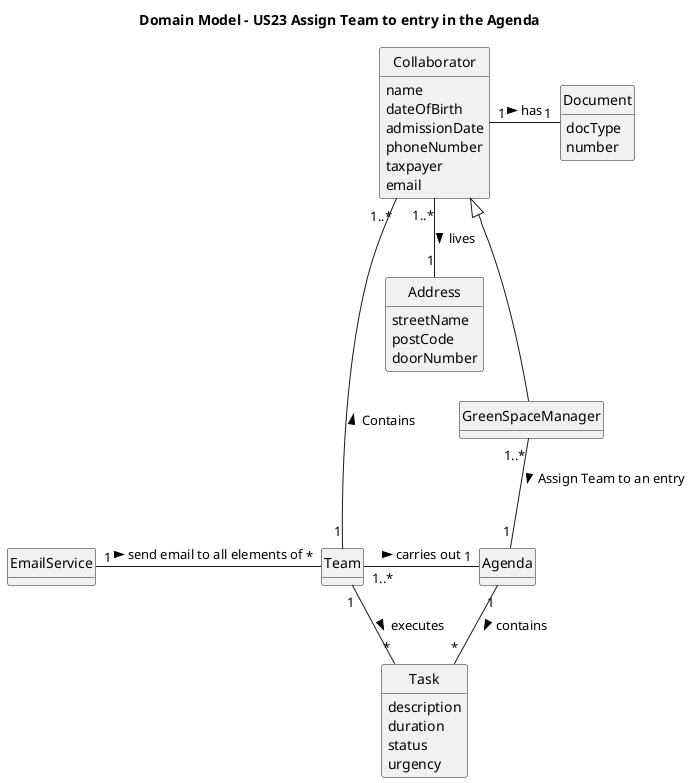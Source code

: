@startuml
skinparam monochrome true
skinparam packageStyle rectangle
skinparam shadowing false
skinparam classAttributeIconSize 0
hide circle
hide methods

title Domain Model - US23 Assign Team to entry in the Agenda


class Collaborator {
    name
    dateOfBirth
    admissionDate
    phoneNumber
    taxpayer
    email
}

class Document{
    docType
    number
}

class Address {
    streetName
    postCode
    doorNumber
}


class GreenSpaceManager {
}

class Team{
}

class Agenda{}


class Task{
    description
    duration
    status
    urgency
}

class EmailService{
}


Collaborator "1" - "1" Document : has >

Collaborator "1..*" -- "1" Address : lives >

Collaborator  <|--  GreenSpaceManager

GreenSpaceManager "1..*" -- "1" Agenda : Assign Team to an entry >

Team "1..*" - "1" Agenda : carries out >

Team "1" -- "*" Task : executes >

Agenda "1" - "*" Task : contains >

EmailService "1" - "*" Team :  send email to all elements of >

Collaborator "1..*" ---- "1" Team : Contains <

@enduml